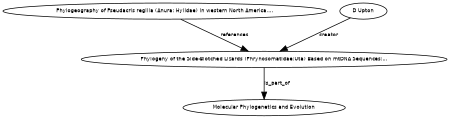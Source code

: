 digraph G {
size="3,3";
node [fontsize=7, fontname="Helvetica"];
edge [fontsize=7, fontname="Helvetica"];
node0 [label="Phylogeny of the Side-Blotched Lizards (Phrynosomatidae:Uta) Based on mtDNA Sequences:...", width=0.27433100247,height=0.27433100247];
node1 [label="Phylogeography of Pseudacris regilla (Anura: Hylidae) in western North America,...", width=0.27433100247,height=0.27433100247];
node2 [label="D Upton", width=0.27433100247,height=0.27433100247];
node3 [label="Molecular Phylogenetics and Evolution", width=0.27433100247,height=0.27433100247];
node1 -> node0 [label="references"];
node2 -> node0 [label="creator"];
node0 -> node3 [label="is_part_of"];
}

